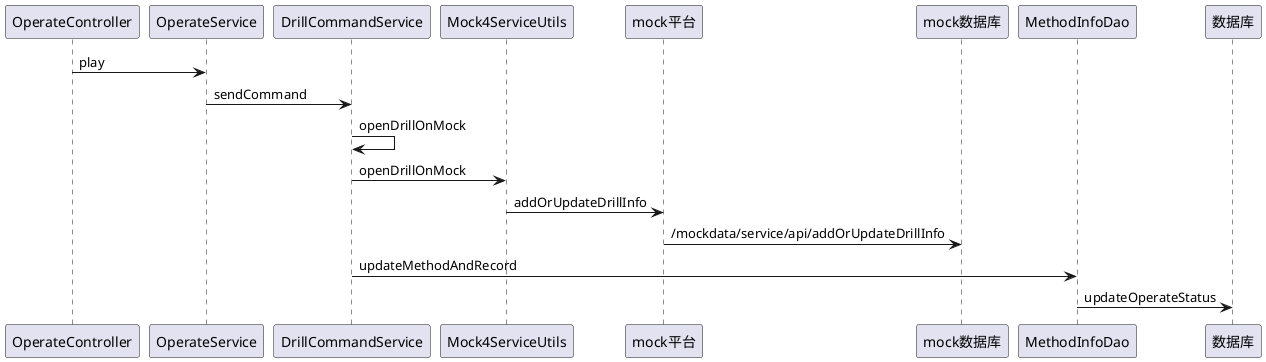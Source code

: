 故障演练：/drilling/operate/play
@startuml
OperateController -> OperateService: play
OperateService -> DrillCommandService: sendCommand
DrillCommandService -> DrillCommandService: openDrillOnMock
DrillCommandService -> Mock4ServiceUtils: openDrillOnMock
Mock4ServiceUtils -> mock平台: addOrUpdateDrillInfo
mock平台 -> mock数据库: /mockdata/service/api/addOrUpdateDrillInfo
DrillCommandService -> MethodInfoDao: updateMethodAndRecord
MethodInfoDao -> 数据库: updateOperateStatus
@enduml